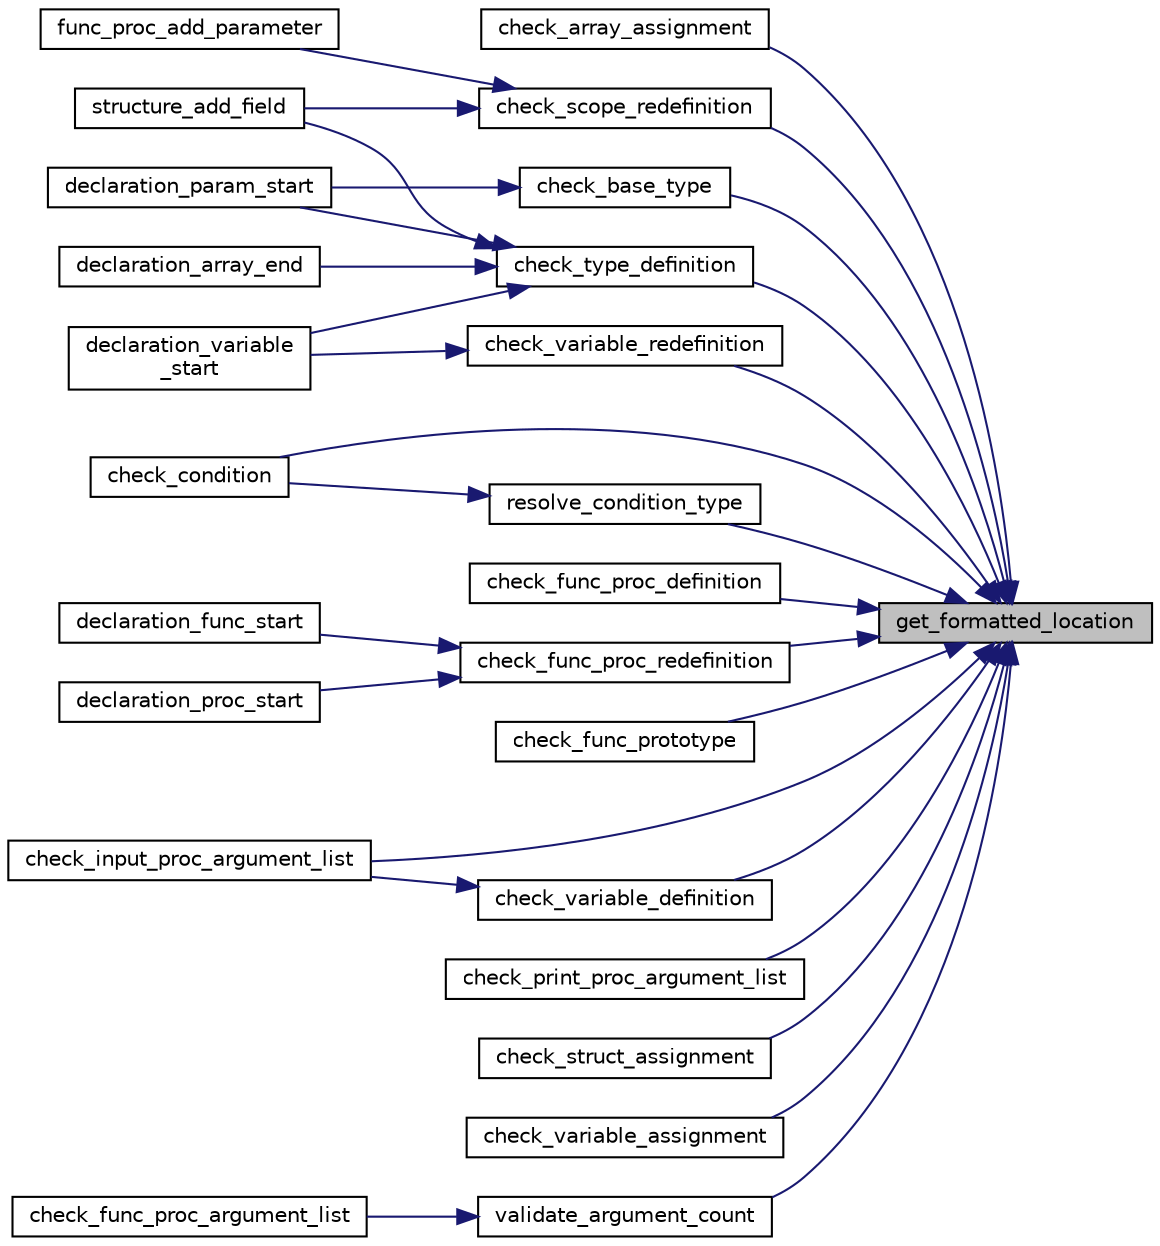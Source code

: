 digraph "get_formatted_location"
{
 // LATEX_PDF_SIZE
  edge [fontname="Helvetica",fontsize="10",labelfontname="Helvetica",labelfontsize="10"];
  node [fontname="Helvetica",fontsize="10",shape=record];
  rankdir="RL";
  Node1 [label="get_formatted_location",height=0.2,width=0.4,color="black", fillcolor="grey75", style="filled", fontcolor="black",tooltip="Returns a formatted string containing the current file, line, and column."];
  Node1 -> Node2 [dir="back",color="midnightblue",fontsize="10",style="solid",fontname="Helvetica"];
  Node2 [label="check_array_assignment",height=0.2,width=0.4,color="black", fillcolor="white", style="filled",URL="$d6/d4c/assignment__validation_8c.html#adafad0061063a9ae298f6233978de3b1",tooltip=" "];
  Node1 -> Node3 [dir="back",color="midnightblue",fontsize="10",style="solid",fontname="Helvetica"];
  Node3 [label="check_base_type",height=0.2,width=0.4,color="black", fillcolor="white", style="filled",URL="$d2/d71/type__validation_8c.html#a5787d66f109d016f22256dc3a5f84435",tooltip="Validates that the lexicographic index is a base type."];
  Node3 -> Node4 [dir="back",color="midnightblue",fontsize="10",style="solid",fontname="Helvetica"];
  Node4 [label="declaration_param_start",height=0.2,width=0.4,color="black", fillcolor="white", style="filled",URL="$de/d23/variable__manager_8c.html#a0156a227fd1b11089557e8562aabb8dc",tooltip="Starts the declaration of a parameter."];
  Node1 -> Node5 [dir="back",color="midnightblue",fontsize="10",style="solid",fontname="Helvetica"];
  Node5 [label="check_condition",height=0.2,width=0.4,color="black", fillcolor="white", style="filled",URL="$d6/d35/condition__validation_8c.html#a71704b89d5560a369eccc90b03ee22eb",tooltip=" "];
  Node1 -> Node6 [dir="back",color="midnightblue",fontsize="10",style="solid",fontname="Helvetica"];
  Node6 [label="check_func_proc_definition",height=0.2,width=0.4,color="black", fillcolor="white", style="filled",URL="$d0/d8b/func__proc__validation_8c.html#a3ae1164529326a68c7fd80deeebc846d",tooltip="Validates the definition of a function or procedure."];
  Node1 -> Node7 [dir="back",color="midnightblue",fontsize="10",style="solid",fontname="Helvetica"];
  Node7 [label="check_func_proc_redefinition",height=0.2,width=0.4,color="black", fillcolor="white", style="filled",URL="$d0/d8b/func__proc__validation_8c.html#a8411cbcac96e774b3d92ba56cd92d927",tooltip="Checks if a function or procedure has been redefined."];
  Node7 -> Node8 [dir="back",color="midnightblue",fontsize="10",style="solid",fontname="Helvetica"];
  Node8 [label="declaration_func_start",height=0.2,width=0.4,color="black", fillcolor="white", style="filled",URL="$dc/d66/func__proc__manager_8c.html#ad308181286b701d8a073ea5416924e1d",tooltip="Starts the declaration of a function."];
  Node7 -> Node9 [dir="back",color="midnightblue",fontsize="10",style="solid",fontname="Helvetica"];
  Node9 [label="declaration_proc_start",height=0.2,width=0.4,color="black", fillcolor="white", style="filled",URL="$dc/d66/func__proc__manager_8c.html#a1423e71098aec906db6b648a65845296",tooltip="Starts the declaration of a procedure."];
  Node1 -> Node10 [dir="back",color="midnightblue",fontsize="10",style="solid",fontname="Helvetica"];
  Node10 [label="check_func_prototype",height=0.2,width=0.4,color="black", fillcolor="white", style="filled",URL="$d0/d8b/func__proc__validation_8c.html#ae8847b0a477fa9ae2766940f78a5c90f",tooltip="Validates the return statement of a function."];
  Node1 -> Node11 [dir="back",color="midnightblue",fontsize="10",style="solid",fontname="Helvetica"];
  Node11 [label="check_input_proc_argument_list",height=0.2,width=0.4,color="black", fillcolor="white", style="filled",URL="$dd/d08/input__validation_8c.html#ad3dd17f0853fcdf49904fd5847b0e4b3",tooltip=" "];
  Node1 -> Node12 [dir="back",color="midnightblue",fontsize="10",style="solid",fontname="Helvetica"];
  Node12 [label="check_print_proc_argument_list",height=0.2,width=0.4,color="black", fillcolor="white", style="filled",URL="$de/dd3/predefined_8h.html#a2e389d9645c7b92911f4c86af31b14a8",tooltip=" "];
  Node1 -> Node13 [dir="back",color="midnightblue",fontsize="10",style="solid",fontname="Helvetica"];
  Node13 [label="check_scope_redefinition",height=0.2,width=0.4,color="black", fillcolor="white", style="filled",URL="$d6/da5/scope__validation_8c.html#a01d2012cbc4acbf0920f4060463c2c83",tooltip="Checks if a scope entity has been redefined."];
  Node13 -> Node14 [dir="back",color="midnightblue",fontsize="10",style="solid",fontname="Helvetica"];
  Node14 [label="func_proc_add_parameter",height=0.2,width=0.4,color="black", fillcolor="white", style="filled",URL="$dc/d66/func__proc__manager_8c.html#a0f1715a0fb584002923b90035a0405cd",tooltip="Adds a parameter to the current function or procedure context."];
  Node13 -> Node15 [dir="back",color="midnightblue",fontsize="10",style="solid",fontname="Helvetica"];
  Node15 [label="structure_add_field",height=0.2,width=0.4,color="black", fillcolor="white", style="filled",URL="$d1/da1/structure__manager_8c.html#a91ddb0e97f567e2ee1c85cdf6cb4833c",tooltip="Adds a field to the current structure declaration."];
  Node1 -> Node16 [dir="back",color="midnightblue",fontsize="10",style="solid",fontname="Helvetica"];
  Node16 [label="check_struct_assignment",height=0.2,width=0.4,color="black", fillcolor="white", style="filled",URL="$d6/d4c/assignment__validation_8c.html#afaa433496bef6af1b952c37f239afad2",tooltip=" "];
  Node1 -> Node17 [dir="back",color="midnightblue",fontsize="10",style="solid",fontname="Helvetica"];
  Node17 [label="check_type_definition",height=0.2,width=0.4,color="black", fillcolor="white", style="filled",URL="$d2/d71/type__validation_8c.html#ab2be243b7af9ae3fdecace4260ed430d",tooltip="Validates the definition of a type."];
  Node17 -> Node18 [dir="back",color="midnightblue",fontsize="10",style="solid",fontname="Helvetica"];
  Node18 [label="declaration_array_end",height=0.2,width=0.4,color="black", fillcolor="white", style="filled",URL="$d3/d13/array__manager_8c.html#aed3142335b3245bff94bbd4dde0d47f9",tooltip=" "];
  Node17 -> Node4 [dir="back",color="midnightblue",fontsize="10",style="solid",fontname="Helvetica"];
  Node17 -> Node19 [dir="back",color="midnightblue",fontsize="10",style="solid",fontname="Helvetica"];
  Node19 [label="declaration_variable\l_start",height=0.2,width=0.4,color="black", fillcolor="white", style="filled",URL="$de/d23/variable__manager_8c.html#af85e197b346ed860553f44112be19c28",tooltip="Starts the declaration of a variable."];
  Node17 -> Node15 [dir="back",color="midnightblue",fontsize="10",style="solid",fontname="Helvetica"];
  Node1 -> Node20 [dir="back",color="midnightblue",fontsize="10",style="solid",fontname="Helvetica"];
  Node20 [label="check_variable_assignment",height=0.2,width=0.4,color="black", fillcolor="white", style="filled",URL="$d6/d4c/assignment__validation_8c.html#a4fde6de79346a9e0cdb168b7c802fccc",tooltip="Checks if an assinement to a variable is valid."];
  Node1 -> Node21 [dir="back",color="midnightblue",fontsize="10",style="solid",fontname="Helvetica"];
  Node21 [label="check_variable_definition",height=0.2,width=0.4,color="black", fillcolor="white", style="filled",URL="$da/d3a/variable__validation_8c.html#a0e048d19a4ba5f7559624761c082cf15",tooltip="Validates the definition of a variable."];
  Node21 -> Node11 [dir="back",color="midnightblue",fontsize="10",style="solid",fontname="Helvetica"];
  Node1 -> Node22 [dir="back",color="midnightblue",fontsize="10",style="solid",fontname="Helvetica"];
  Node22 [label="check_variable_redefinition",height=0.2,width=0.4,color="black", fillcolor="white", style="filled",URL="$da/d3a/variable__validation_8c.html#a9516a6e44a11928cf63ddf2d18960920",tooltip="Checks if a variable has been redefined."];
  Node22 -> Node19 [dir="back",color="midnightblue",fontsize="10",style="solid",fontname="Helvetica"];
  Node1 -> Node23 [dir="back",color="midnightblue",fontsize="10",style="solid",fontname="Helvetica"];
  Node23 [label="resolve_condition_type",height=0.2,width=0.4,color="black", fillcolor="white", style="filled",URL="$d6/dbc/condition__resolution_8c.html#a7af42b525181329829b7ed96a0cca487",tooltip=" "];
  Node23 -> Node5 [dir="back",color="midnightblue",fontsize="10",style="solid",fontname="Helvetica"];
  Node1 -> Node24 [dir="back",color="midnightblue",fontsize="10",style="solid",fontname="Helvetica"];
  Node24 [label="validate_argument_count",height=0.2,width=0.4,color="black", fillcolor="white", style="filled",URL="$d8/df9/argument__validation_8c.html#a5e26809437ee721a34383410eee9e05a",tooltip="Validates the number of arguments provided in a function call."];
  Node24 -> Node25 [dir="back",color="midnightblue",fontsize="10",style="solid",fontname="Helvetica"];
  Node25 [label="check_func_proc_argument_list",height=0.2,width=0.4,color="black", fillcolor="white", style="filled",URL="$d0/d8b/func__proc__validation_8c.html#afafcd50f3eee0ad1e7debef6b3df9f2e",tooltip="Validates the argument list of a function."];
}
